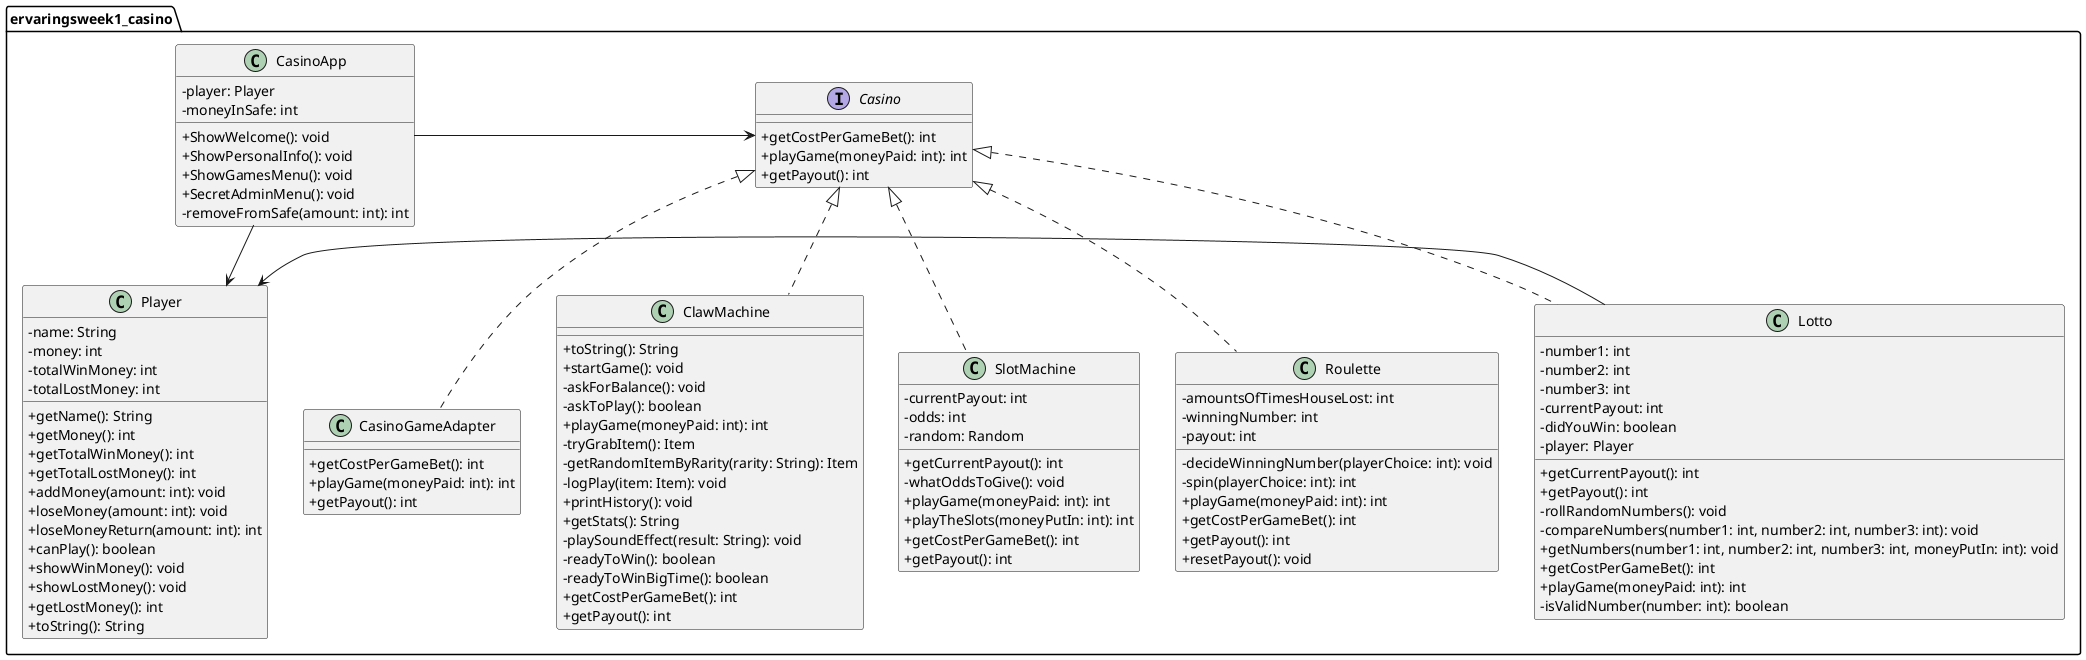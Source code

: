 @startuml
' Package
package "ervaringsweek1_casino" {

skinparam classAttributeIconSize 0

' =========================
' Interfaces
' =========================

interface Casino {
    + getCostPerGameBet(): int
    + playGame(moneyPaid: int): int
    + getPayout(): int
}

' =========================
' Classes
' =========================

class CasinoApp {
    - player: Player
    - moneyInSafe: int
    + ShowWelcome(): void
    + ShowPersonalInfo(): void
    + ShowGamesMenu(): void
    + SecretAdminMenu(): void
    - removeFromSafe(amount: int): int
}

class CasinoGameAdapter implements Casino {
    + getCostPerGameBet(): int
    + playGame(moneyPaid: int): int
    + getPayout(): int
}

class ClawMachine implements Casino {
    + toString(): String
    + startGame(): void
    - askForBalance(): void
    - askToPlay(): boolean
    + playGame(moneyPaid: int): int
    - tryGrabItem(): Item
    - getRandomItemByRarity(rarity: String): Item
    - logPlay(item: Item): void
    + printHistory(): void
    + getStats(): String
    - playSoundEffect(result: String): void
    - readyToWin(): boolean
    - readyToWinBigTime(): boolean
    + getCostPerGameBet(): int
    + getPayout(): int
}

class SlotMachine implements Casino {
    - currentPayout: int
    - odds: int
    - random: Random
    + getCurrentPayout(): int
    - whatOddsToGive(): void
    + playGame(moneyPaid: int): int
    + playTheSlots(moneyPutIn: int): int
    + getCostPerGameBet(): int
    + getPayout(): int
}

class Lotto implements Casino {
    - number1: int
    - number2: int
    - number3: int
    - currentPayout: int
    - didYouWin: boolean
    - player: Player
    + getCurrentPayout(): int
    + getPayout(): int
    - rollRandomNumbers(): void
    - compareNumbers(number1: int, number2: int, number3: int): void
    + getNumbers(number1: int, number2: int, number3: int, moneyPutIn: int): void
    + getCostPerGameBet(): int
    + playGame(moneyPaid: int): int
    - isValidNumber(number: int): boolean
}

class Roulette implements Casino {
    - amountsOfTimesHouseLost: int
    - winningNumber: int
    - payout: int
    - decideWinningNumber(playerChoice: int): void
    - spin(playerChoice: int): int
    + playGame(moneyPaid: int): int
    + getCostPerGameBet(): int
    + getPayout(): int
    + resetPayout(): void
}

class Player {
    - name: String
    - money: int
    - totalWinMoney: int
    - totalLostMoney: int
    + getName(): String
    + getMoney(): int
    + getTotalWinMoney(): int
    + getTotalLostMoney(): int
    + addMoney(amount: int): void
    + loseMoney(amount: int): void
    + loseMoneyReturn(amount: int): int
    + canPlay(): boolean
    + showWinMoney(): void
    + showLostMoney(): void
    + getLostMoney(): int
    + toString(): String
}

}

' =========================
' Associations et dépendances (liens)
' =========================

CasinoApp --> Player
CasinoApp -> Casino
Lotto -> Player

@enduml